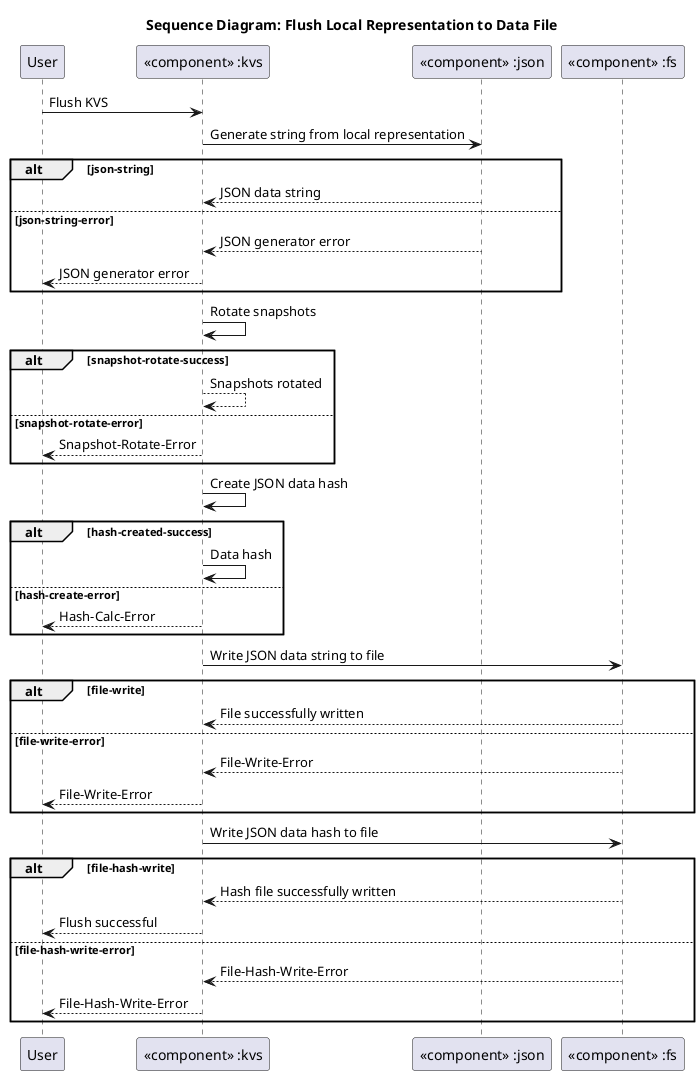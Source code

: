 @startuml

title Sequence Diagram: Flush Local Representation to Data File

participant "User" as actor
participant "«component» :kvs" as kvs
participant "«component» :json" as json_parser
participant "«component» :fs" as fs

actor -> kvs: Flush KVS

kvs -> json_parser: Generate string from local representation

alt json-string
    json_parser --> kvs: JSON data string
else json-string-error
    json_parser --> kvs: JSON generator error
    kvs --> actor: JSON generator error
end

kvs -> kvs: Rotate snapshots

alt snapshot-rotate-success
    kvs --> kvs: Snapshots rotated
else snapshot-rotate-error
    kvs --> actor: Snapshot-Rotate-Error
end

kvs -> kvs: Create JSON data hash

alt hash-created-success
    kvs -> kvs: Data hash
else hash-create-error
    kvs --> actor: Hash-Calc-Error
end

kvs -> fs: Write JSON data string to file

alt file-write
    fs --> kvs: File successfully written
else file-write-error
    fs --> kvs: File-Write-Error
    kvs --> actor: File-Write-Error
end

kvs -> fs: Write JSON data hash to file

alt file-hash-write
    fs --> kvs: Hash file successfully written
    kvs --> actor: Flush successful
else file-hash-write-error
    fs --> kvs: File-Hash-Write-Error
    kvs --> actor: File-Hash-Write-Error
end

@enduml
